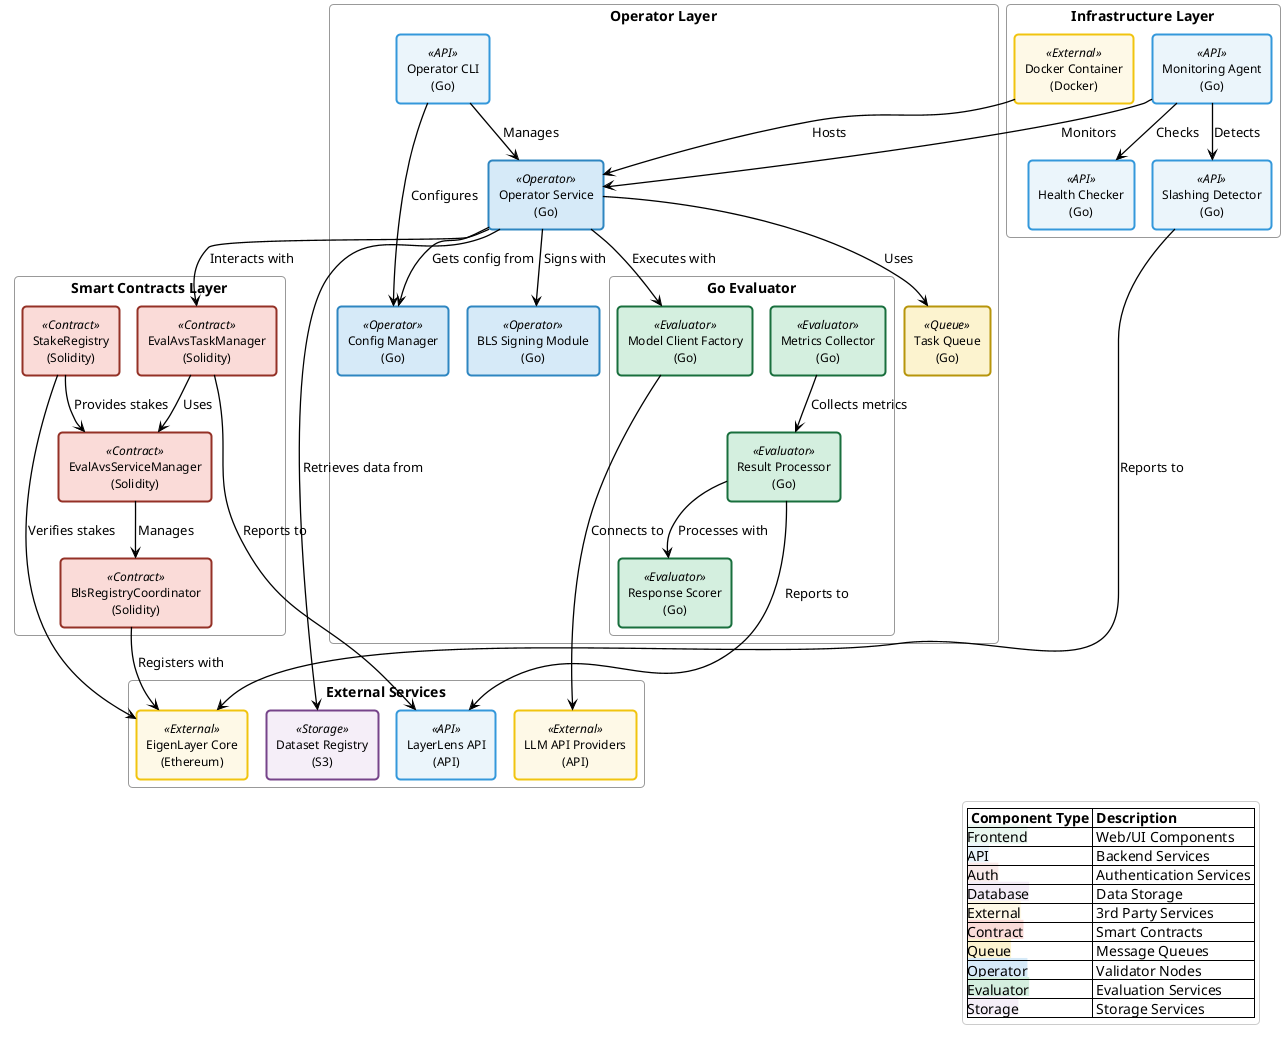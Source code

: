 @startuml avs-architecture
!pragma layout smetana

' Define custom colors to match sequence diagrams
skinparam component<<Frontend>> {
  BackgroundColor #E9F7EF
  BorderColor #27AE60
  BorderThickness 2
}

skinparam component<<API>> {
  BackgroundColor #EBF5FB
  BorderColor #3498DB
  BorderThickness 2
}

skinparam component<<Auth>> {
  BackgroundColor #F9EBEA
  BorderColor #E74C3C
  BorderThickness 2
}

skinparam component<<Database>> {
  BackgroundColor #F4ECF7
  BorderColor #8E44AD
  BorderThickness 2
}

skinparam component<<External>> {
  BackgroundColor #FEF9E7
  BorderColor #F1C40F
  BorderThickness 2
}

skinparam component<<Contract>> {
  BackgroundColor #FADBD8
  BorderColor #943126
  BorderThickness 2
}

skinparam component<<Queue>> {
  BackgroundColor #FCF3CF
  BorderColor #B7950B
  BorderThickness 2
}

skinparam component<<Operator>> {
  BackgroundColor #D6EAF8
  BorderColor #2E86C1
  BorderThickness 2
}

skinparam component<<Evaluator>> {
  BackgroundColor #D4EFDF
  BorderColor #196F3D
  BorderThickness 2
}

skinparam component<<Storage>> {
  BackgroundColor #F5EEF8
  BorderColor #76448A
  BorderThickness 2
}

' Custom styling
skinparam ArrowColor #000000
skinparam ArrowThickness 1.3
skinparam defaultTextAlignment center
skinparam RoundCorner 8
skinparam titleFontSize 18
skinparam titleFontStyle bold
skinparam ComponentStyle rectangle
skinparam componentBorderThickness 1.5
skinparam componentFontSize 12
skinparam componentFontName Arial
skinparam PackageStyle rectangle
skinparam packageBackgroundColor transparent
skinparam packageBorderColor #999999
skinparam legendBackgroundColor #FFFFFF
skinparam legendBorderColor #CCCCCC
skinparam database<<Database>> {
  BackgroundColor #F4ECF7
  BorderColor #8E44AD
  BorderThickness 2
}

skinparam queue<<Queue>> {
  BackgroundColor #FCF3CF
  BorderColor #B7950B
  BorderThickness 2
}

package "Smart Contracts Layer" {
    [EvalAvsServiceManager\n(Solidity)] as service_manager <<Contract>>
    [EvalAvsTaskManager\n(Solidity)] as task_manager <<Contract>>
    [BlsRegistryCoordinator\n(Solidity)] as bls_registry <<Contract>>
    [StakeRegistry\n(Solidity)] as stake_registry <<Contract>>
}

package "Operator Layer" {
    [Operator Service\n(Go)] as op_service <<Operator>>
    [Operator CLI\n(Go)] as op_cli <<API>>
    [Task Queue\n(Go)] as task_queue <<Queue>>
    [BLS Signing Module\n(Go)] as bls_signer <<Operator>>
    [Config Manager\n(Go)] as config_mgr <<Operator>>
    
    package "Go Evaluator" {
        [Model Client Factory\n(Go)] as model_factory <<Evaluator>>
        [Response Scorer\n(Go)] as scorer <<Evaluator>>
        [Result Processor\n(Go)] as processor <<Evaluator>>
        [Metrics Collector\n(Go)] as metrics <<Evaluator>>
    }
}

package "Infrastructure Layer" {
    [Docker Container\n(Docker)] as docker <<External>>
    [Monitoring Agent\n(Go)] as monitor <<API>>
    [Health Checker\n(Go)] as health <<API>>
    [Slashing Detector\n(Go)] as slashing <<API>>
}

package "External Services" {
    [EigenLayer Core\n(Ethereum)] as eigenlayer <<External>>
    [Dataset Registry\n(S3)] as s3 <<Storage>>
    [LLM API Providers\n(API)] as llm <<External>>
    [LayerLens API\n(API)] as api <<API>>
}

' Contract interactions
service_manager --> bls_registry : Manages
task_manager --> service_manager : Uses
stake_registry --> service_manager : Provides stakes
bls_registry --> eigenlayer : Registers with
stake_registry --> eigenlayer : Verifies stakes

' Operator components
op_service --> task_queue : Uses
op_service --> bls_signer : Signs with
op_service --> config_mgr : Gets config from
op_service --> model_factory : Executes with
op_cli --> op_service : Manages
op_cli --> config_mgr : Configures
model_factory --> llm : Connects to
processor --> scorer : Processes with
metrics --> processor : Collects metrics
processor --> api : Reports to

' Infrastructure
docker --> op_service : Hosts
monitor --> op_service : Monitors
monitor --> health : Checks
monitor --> slashing : Detects
slashing --> eigenlayer : Reports to

' External connections
op_service --> task_manager : Interacts with
op_service --> s3 : Retrieves data from
task_manager --> api : Reports to

' Add color-coding legend
legend right
  |= Component Type |= Description |
  |<back:#E9F7EF><color:black>Frontend</color></back>| Web/UI Components |
  |<back:#EBF5FB><color:black>API</color></back>| Backend Services |
  |<back:#F9EBEA><color:black>Auth</color></back>| Authentication Services |
  |<back:#F4ECF7><color:black>Database</color></back>| Data Storage |
  |<back:#FEF9E7><color:black>External</color></back>| 3rd Party Services |
  |<back:#FADBD8><color:black>Contract</color></back>| Smart Contracts |
  |<back:#FCF3CF><color:black>Queue</color></back>| Message Queues |
  |<back:#D6EAF8><color:black>Operator</color></back>| Validator Nodes |
  |<back:#D4EFDF><color:black>Evaluator</color></back>| Evaluation Services |
  |<back:#F5EEF8><color:black>Storage</color></back>| Storage Services |
endlegend

@enduml